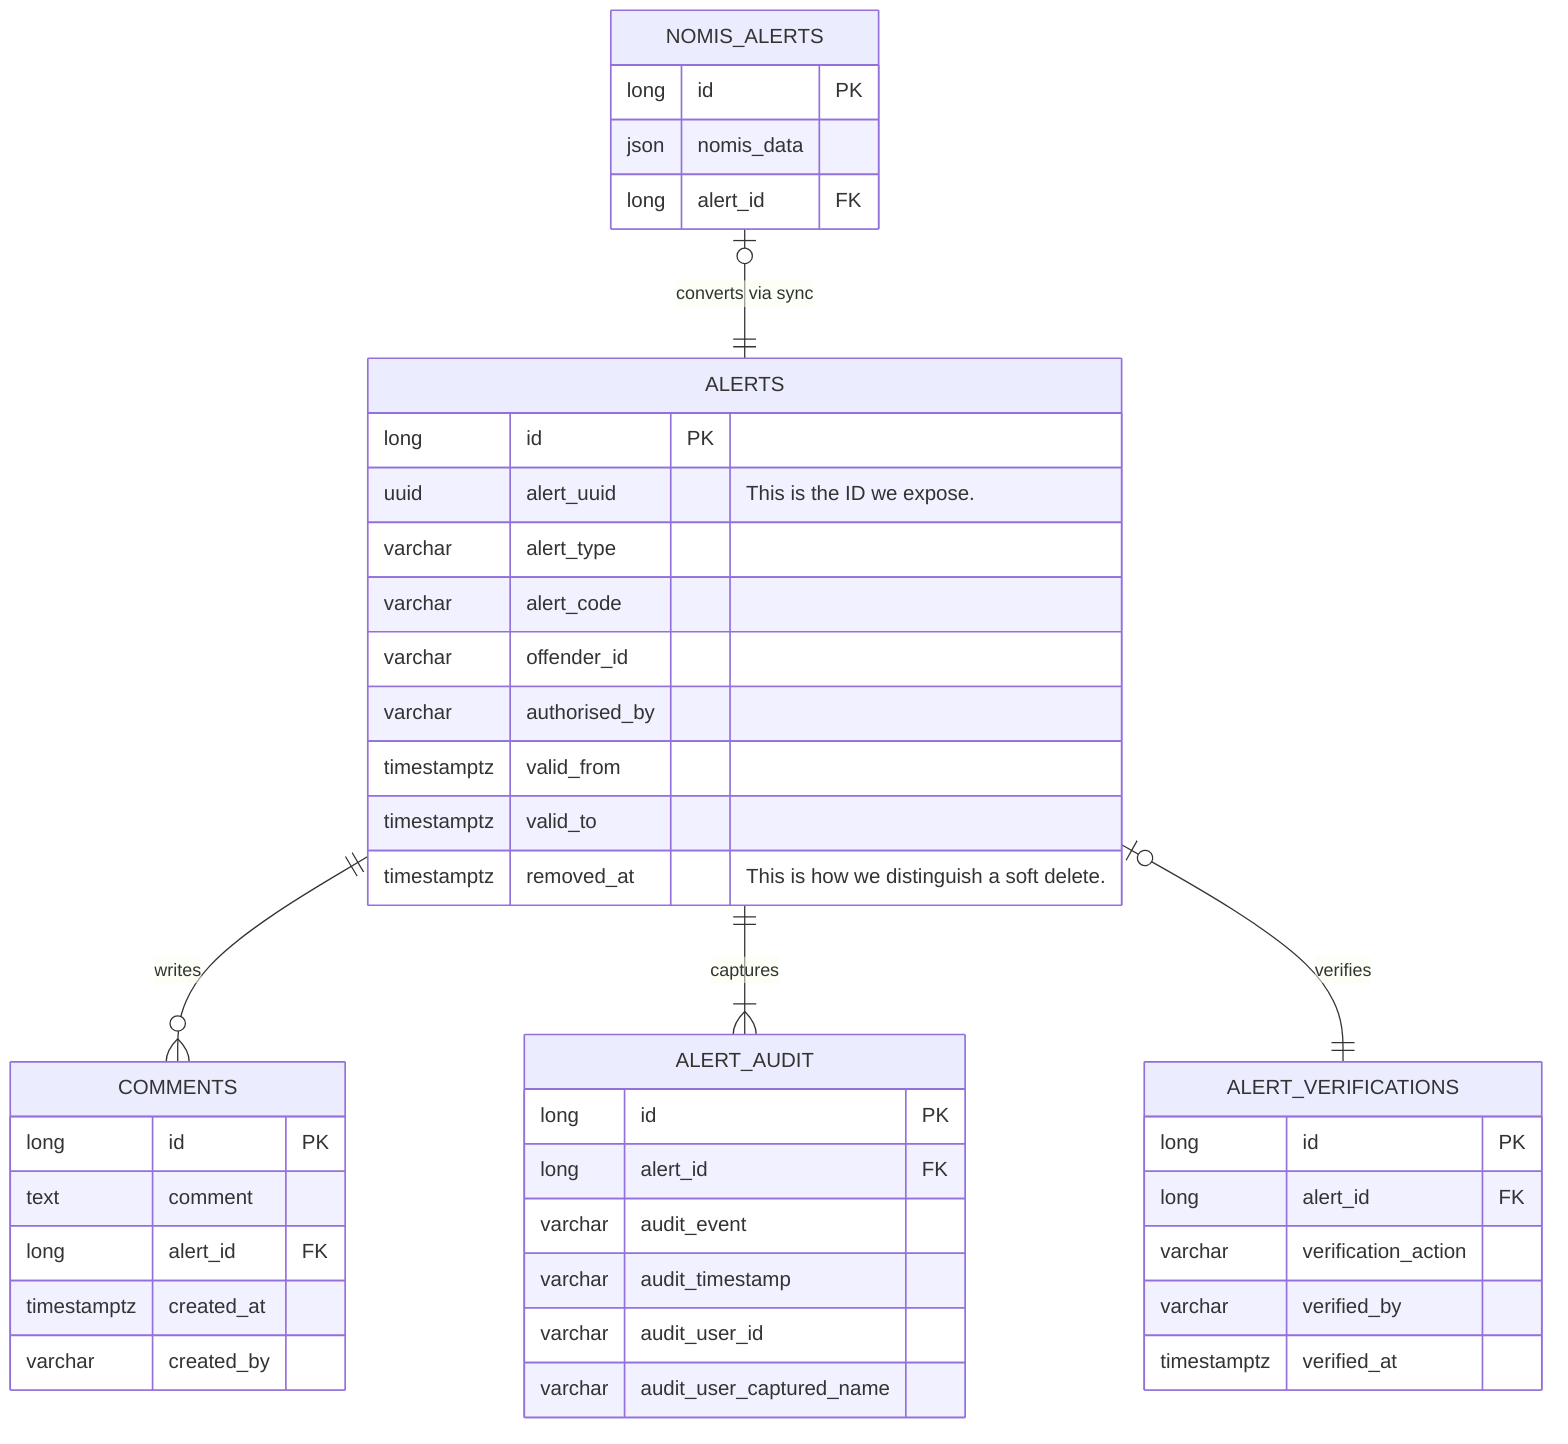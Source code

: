 erDiagram
    ALERTS one to zero or more COMMENTS : writes
    ALERTS one to one or more ALERT_AUDIT : captures
    ALERTS zero or one to one ALERT_VERIFICATIONS : verifies
    NOMIS_ALERTS zero or one to one ALERTS : "converts via sync"
ALERTS {
    long id PK
    uuid alert_uuid "This is the ID we expose."
    varchar alert_type
    varchar alert_code
    varchar offender_id
    varchar authorised_by
    timestamptz valid_from
    timestamptz valid_to
    timestamptz removed_at "This is how we distinguish a soft delete."
}
ALERT_VERIFICATIONS {
    long id PK
    long alert_id FK
    varchar verification_action
    varchar verified_by
    timestamptz verified_at
}
ALERT_AUDIT {
    long id PK
    long alert_id FK
    varchar audit_event
    varchar audit_timestamp
    varchar audit_user_id
    varchar audit_user_captured_name
}
COMMENTS {
    long id PK
    text comment
    long alert_id FK
    timestamptz created_at
    varchar created_by
}

NOMIS_ALERTS {
    long id PK
    json nomis_data
    long alert_id FK
}
